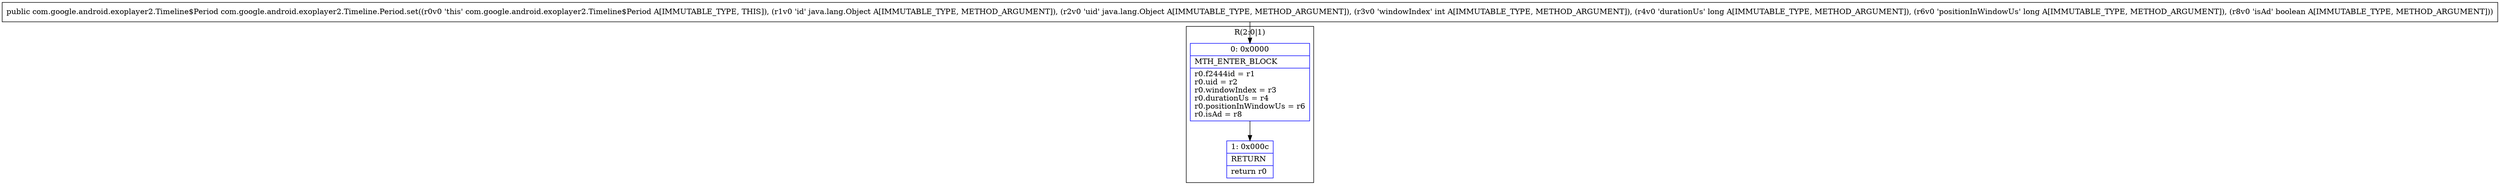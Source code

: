 digraph "CFG forcom.google.android.exoplayer2.Timeline.Period.set(Ljava\/lang\/Object;Ljava\/lang\/Object;IJJZ)Lcom\/google\/android\/exoplayer2\/Timeline$Period;" {
subgraph cluster_Region_1530310405 {
label = "R(2:0|1)";
node [shape=record,color=blue];
Node_0 [shape=record,label="{0\:\ 0x0000|MTH_ENTER_BLOCK\l|r0.f2444id = r1\lr0.uid = r2\lr0.windowIndex = r3\lr0.durationUs = r4\lr0.positionInWindowUs = r6\lr0.isAd = r8\l}"];
Node_1 [shape=record,label="{1\:\ 0x000c|RETURN\l|return r0\l}"];
}
MethodNode[shape=record,label="{public com.google.android.exoplayer2.Timeline$Period com.google.android.exoplayer2.Timeline.Period.set((r0v0 'this' com.google.android.exoplayer2.Timeline$Period A[IMMUTABLE_TYPE, THIS]), (r1v0 'id' java.lang.Object A[IMMUTABLE_TYPE, METHOD_ARGUMENT]), (r2v0 'uid' java.lang.Object A[IMMUTABLE_TYPE, METHOD_ARGUMENT]), (r3v0 'windowIndex' int A[IMMUTABLE_TYPE, METHOD_ARGUMENT]), (r4v0 'durationUs' long A[IMMUTABLE_TYPE, METHOD_ARGUMENT]), (r6v0 'positionInWindowUs' long A[IMMUTABLE_TYPE, METHOD_ARGUMENT]), (r8v0 'isAd' boolean A[IMMUTABLE_TYPE, METHOD_ARGUMENT])) }"];
MethodNode -> Node_0;
Node_0 -> Node_1;
}

